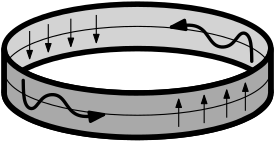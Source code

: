 <?xml version="1.0"?>
<!DOCTYPE ipe SYSTEM "ipe.dtd">
<ipe version="70206" creator="Ipe 7.2.7">
<info created="D:20130420202213" modified="D:20190210125905"/>
<ipestyle name="basic">
<symbol name="arrow/arc(spx)">
<path stroke="sym-stroke" fill="sym-stroke" pen="sym-pen">
0 0 m
-1 0.333 l
-1 -0.333 l
h
</path>
</symbol>
<symbol name="arrow/farc(spx)">
<path stroke="sym-stroke" fill="white" pen="sym-pen">
0 0 m
-1 0.333 l
-1 -0.333 l
h
</path>
</symbol>
<symbol name="mark/circle(sx)" transformations="translations">
<path fill="sym-stroke">
0.6 0 0 0.6 0 0 e
0.4 0 0 0.4 0 0 e
</path>
</symbol>
<symbol name="mark/disk(sx)" transformations="translations">
<path fill="sym-stroke">
0.6 0 0 0.6 0 0 e
</path>
</symbol>
<symbol name="mark/fdisk(sfx)" transformations="translations">
<group>
<path fill="sym-fill">
0.5 0 0 0.5 0 0 e
</path>
<path fill="sym-stroke" fillrule="eofill">
0.6 0 0 0.6 0 0 e
0.4 0 0 0.4 0 0 e
</path>
</group>
</symbol>
<symbol name="mark/box(sx)" transformations="translations">
<path fill="sym-stroke" fillrule="eofill">
-0.6 -0.6 m
0.6 -0.6 l
0.6 0.6 l
-0.6 0.6 l
h
-0.4 -0.4 m
0.4 -0.4 l
0.4 0.4 l
-0.4 0.4 l
h
</path>
</symbol>
<symbol name="mark/square(sx)" transformations="translations">
<path fill="sym-stroke">
-0.6 -0.6 m
0.6 -0.6 l
0.6 0.6 l
-0.6 0.6 l
h
</path>
</symbol>
<symbol name="mark/fsquare(sfx)" transformations="translations">
<group>
<path fill="sym-fill">
-0.5 -0.5 m
0.5 -0.5 l
0.5 0.5 l
-0.5 0.5 l
h
</path>
<path fill="sym-stroke" fillrule="eofill">
-0.6 -0.6 m
0.6 -0.6 l
0.6 0.6 l
-0.6 0.6 l
h
-0.4 -0.4 m
0.4 -0.4 l
0.4 0.4 l
-0.4 0.4 l
h
</path>
</group>
</symbol>
<symbol name="mark/cross(sx)" transformations="translations">
<group>
<path fill="sym-stroke">
-0.43 -0.57 m
0.57 0.43 l
0.43 0.57 l
-0.57 -0.43 l
h
</path>
<path fill="sym-stroke">
-0.43 0.57 m
0.57 -0.43 l
0.43 -0.57 l
-0.57 0.43 l
h
</path>
</group>
</symbol>
<symbol name="arrow/fnormal(spx)">
<path stroke="sym-stroke" fill="white" pen="sym-pen">
0 0 m
-1 0.333 l
-1 -0.333 l
h
</path>
</symbol>
<symbol name="arrow/pointed(spx)">
<path stroke="sym-stroke" fill="sym-stroke" pen="sym-pen">
0 0 m
-1 0.333 l
-0.8 0 l
-1 -0.333 l
h
</path>
</symbol>
<symbol name="arrow/fpointed(spx)">
<path stroke="sym-stroke" fill="white" pen="sym-pen">
0 0 m
-1 0.333 l
-0.8 0 l
-1 -0.333 l
h
</path>
</symbol>
<symbol name="arrow/linear(spx)">
<path stroke="sym-stroke" pen="sym-pen">
-1 0.333 m
0 0 l
-1 -0.333 l
</path>
</symbol>
<symbol name="arrow/fdouble(spx)">
<path stroke="sym-stroke" fill="white" pen="sym-pen">
0 0 m
-1 0.333 l
-1 -0.333 l
h
-1 0 m
-2 0.333 l
-2 -0.333 l
h
</path>
</symbol>
<symbol name="arrow/double(spx)">
<path stroke="sym-stroke" fill="sym-stroke" pen="sym-pen">
0 0 m
-1 0.333 l
-1 -0.333 l
h
-1 0 m
-2 0.333 l
-2 -0.333 l
h
</path>
</symbol>
<pen name="heavier" value="0.8"/>
<pen name="fat" value="1.2"/>
<pen name="ultrafat" value="2"/>
<symbolsize name="large" value="5"/>
<symbolsize name="small" value="2"/>
<symbolsize name="tiny" value="1.1"/>
<arrowsize name="large" value="10"/>
<arrowsize name="small" value="5"/>
<arrowsize name="tiny" value="3"/>
<color name="red" value="1 0 0"/>
<color name="green" value="0 1 0"/>
<color name="blue" value="0 0 1"/>
<color name="yellow" value="1 1 0"/>
<color name="orange" value="1 0.647 0"/>
<color name="gold" value="1 0.843 0"/>
<color name="purple" value="0.627 0.125 0.941"/>
<color name="gray" value="0.745"/>
<color name="brown" value="0.647 0.165 0.165"/>
<color name="navy" value="0 0 0.502"/>
<color name="pink" value="1 0.753 0.796"/>
<color name="seagreen" value="0.18 0.545 0.341"/>
<color name="turquoise" value="0.251 0.878 0.816"/>
<color name="violet" value="0.933 0.51 0.933"/>
<color name="darkblue" value="0 0 0.545"/>
<color name="darkcyan" value="0 0.545 0.545"/>
<color name="darkgray" value="0.663"/>
<color name="darkgreen" value="0 0.392 0"/>
<color name="darkmagenta" value="0.545 0 0.545"/>
<color name="darkorange" value="1 0.549 0"/>
<color name="darkred" value="0.545 0 0"/>
<color name="lightblue" value="0.678 0.847 0.902"/>
<color name="lightcyan" value="0.878 1 1"/>
<color name="lightgray" value="0.827"/>
<color name="lightgreen" value="0.565 0.933 0.565"/>
<color name="lightyellow" value="1 1 0.878"/>
<dashstyle name="dashed" value="[4] 0"/>
<dashstyle name="dotted" value="[1 3] 0"/>
<dashstyle name="dash dotted" value="[4 2 1 2] 0"/>
<dashstyle name="dash dot dotted" value="[4 2 1 2 1 2] 0"/>
<textsize name="large" value="\large"/>
<textsize name="Large" value="\Large"/>
<textsize name="LARGE" value="\LARGE"/>
<textsize name="huge" value="\huge"/>
<textsize name="Huge" value="\Huge"/>
<textsize name="small" value="\small"/>
<textsize name="footnote" value="\footnotesize"/>
<textsize name="tiny" value="\tiny"/>
<textstyle name="center" begin="\begin{center}" end="\end{center}"/>
<textstyle name="itemize" begin="\begin{itemize}" end="\end{itemize}"/>
<textstyle name="item" begin="\begin{itemize}\item{}" end="\end{itemize}"/>
<gridsize name="4 pts" value="4"/>
<gridsize name="8 pts (~3 mm)" value="8"/>
<gridsize name="16 pts (~6 mm)" value="16"/>
<gridsize name="32 pts (~12 mm)" value="32"/>
<gridsize name="10 pts (~3.5 mm)" value="10"/>
<gridsize name="20 pts (~7 mm)" value="20"/>
<gridsize name="14 pts (~5 mm)" value="14"/>
<gridsize name="28 pts (~10 mm)" value="28"/>
<gridsize name="56 pts (~20 mm)" value="56"/>
<anglesize name="90 deg" value="90"/>
<anglesize name="60 deg" value="60"/>
<anglesize name="45 deg" value="45"/>
<anglesize name="30 deg" value="30"/>
<anglesize name="22.5 deg" value="22.5"/>
<tiling name="falling" angle="-60" step="4" width="1"/>
<tiling name="rising" angle="30" step="4" width="1"/>
</ipestyle>
<page>
<layer name="alpha"/>
<view layers="alpha" active="alpha"/>
<path layer="alpha" stroke="black" fill="lightgray">
297.506 696.072
297.506 696.072
297.506 696.072
300.309 697.976
302.345 699.953
303.892 703.36
303.623 706
301.387 709.207
296.929 712.359
291.251 714.859
286.612 716.324
280.671 717.725
275.508 718.619
269.055 719.397
263.536 719.802
255.913 720
249.951 719.872
243.977 719.49
238.958 718.958
234.827 718.359
228.457 717.104
222.994 715.617
217.735 713.66
214.084 711.796
210.543 709.139
208.605 706.532
208.031 703.422
208.73 701.22
210.387 699.017
212.591 697.284
214.654 695.979
214.654 695.979
214.654 695.979
218.993 698.19
222.992 699.616
228.084 701.016
233.375 702.111
237.496 702.763
242.575 703.361
247.442 703.744
251.353 703.925
255.917 704
259.538 703.956
262.543 703.851
267.688 703.518
272.499 703.025
277.614 702.286
282.501 701.34
286.814 700.268
290.068 699.271
293.643 697.927 u
</path>
<path stroke="black" pen="ultrafat">
48 0 0 16 256 704 e
</path>
<path stroke="black" pen="ultrafat">
48 0 0 16 256 688 e
</path>
<path matrix="1 0 0 1 16 0" stroke="black" pen="ultrafat">
192 704 m
192 688 l
</path>
<path matrix="1 0 0 1 -16 0" stroke="black" pen="ultrafat">
320 704 m
320 688 l
</path>
<path matrix="1 0 0 -0.333333 0 928" stroke="black">
208 696 m
48 0 0 48 256 696 304 696 a
</path>
<path stroke="black" fill="darkgray" pen="ultrafat">
208.001 704.113
208 703.93
208 703.93
208 699.51
208 692.328
208.019 687.546
208.019 687.546
208.019 687.546
208.211 686.5
208.612 685.499
209.402 684.227
211.279 682.188
215.379 679.476
218.377 678.064
222.162 676.652
226.736 675.317
231.133 674.314
236.049 673.448
239.685 672.953
245.581 672.381
251.542 672.069
256.688 672.002
262.787 672.161
269.741 672.67
274.774 673.275
279.194 673.992
283.693 674.931
287.245 675.854
290.404 676.843
292.993 677.805
297.607 680.022
298.547 680.593
302.016 683.447
303.273 685.3
303.807 686.566
304 688.092
304 688.092
304 688.092
304 691.96
304 697.669
303.999 704.113
303.999 704.113
303.999 704.113
303.771 702.438
303.205 701.152
302.121 699.567
300.536 698.032
296.855 695.601
294.596 694.488
291.836 693.355
289.439 692.521
287.356 691.886
282.873 690.743
277.843 689.753
273.888 689.153
267.106 688.434
261.581 688.109
255.182 688.002
250.184 688.118
245.624 688.378
239.754 688.944
233.362 689.891
229.422 690.677
227.282 691.179
223.369 692.266
219.288 693.692
216.667 694.829
213.028 696.871
210.652 698.755
209.159 700.562
208.52 701.69
208.182 702.607 u
</path>
<path matrix="1 0 0 0.333333 0 464" stroke="black">
208 696 m
48 0 0 48 256 696 304 696 a
</path>
<path stroke="black" pen="fat" cap="1" arrow="normal/small">
214.863 692.567 m
215.004 683.217
218.971 681.376
221.804 687.467
228.321 687.892
231.296 681.801
235.687 678.967
243.762 680.242 s
</path>
<path matrix="-1 0 0 -1 512 1392" stroke="black" pen="fat" cap="1" arrow="normal/small">
214.863 692.567 m
215.004 683.217
218.971 681.376
221.804 687.467
228.321 687.892
231.296 681.801
235.687 678.967
243.762 680.242 s
</path>
<path stroke="black" arrow="normal/tiny">
270.833 675.824 m
270.833 685.824 l
</path>
<path stroke="black" arrow="normal/tiny">
280 677.179 m
280 687.179 l
</path>
<path stroke="black" arrow="normal/tiny">
288.118 679.137 m
288.118 689.137 l
</path>
<path stroke="black" arrow="normal/tiny">
294.833 681.612 m
294.833 691.612 l
</path>
<path stroke="black" arrow="normal/tiny">
217.167 710.344 m
217.167 700.344 l
</path>
<path stroke="black" arrow="normal/tiny">
223.882 712.819 m
223.882 702.819 l
</path>
<path stroke="black" arrow="normal/tiny">
232 714.777 m
232 704.777 l
</path>
<path stroke="black" arrow="normal/tiny">
241.167 716.132 m
241.167 706.132 l
</path>
</page>
</ipe>
